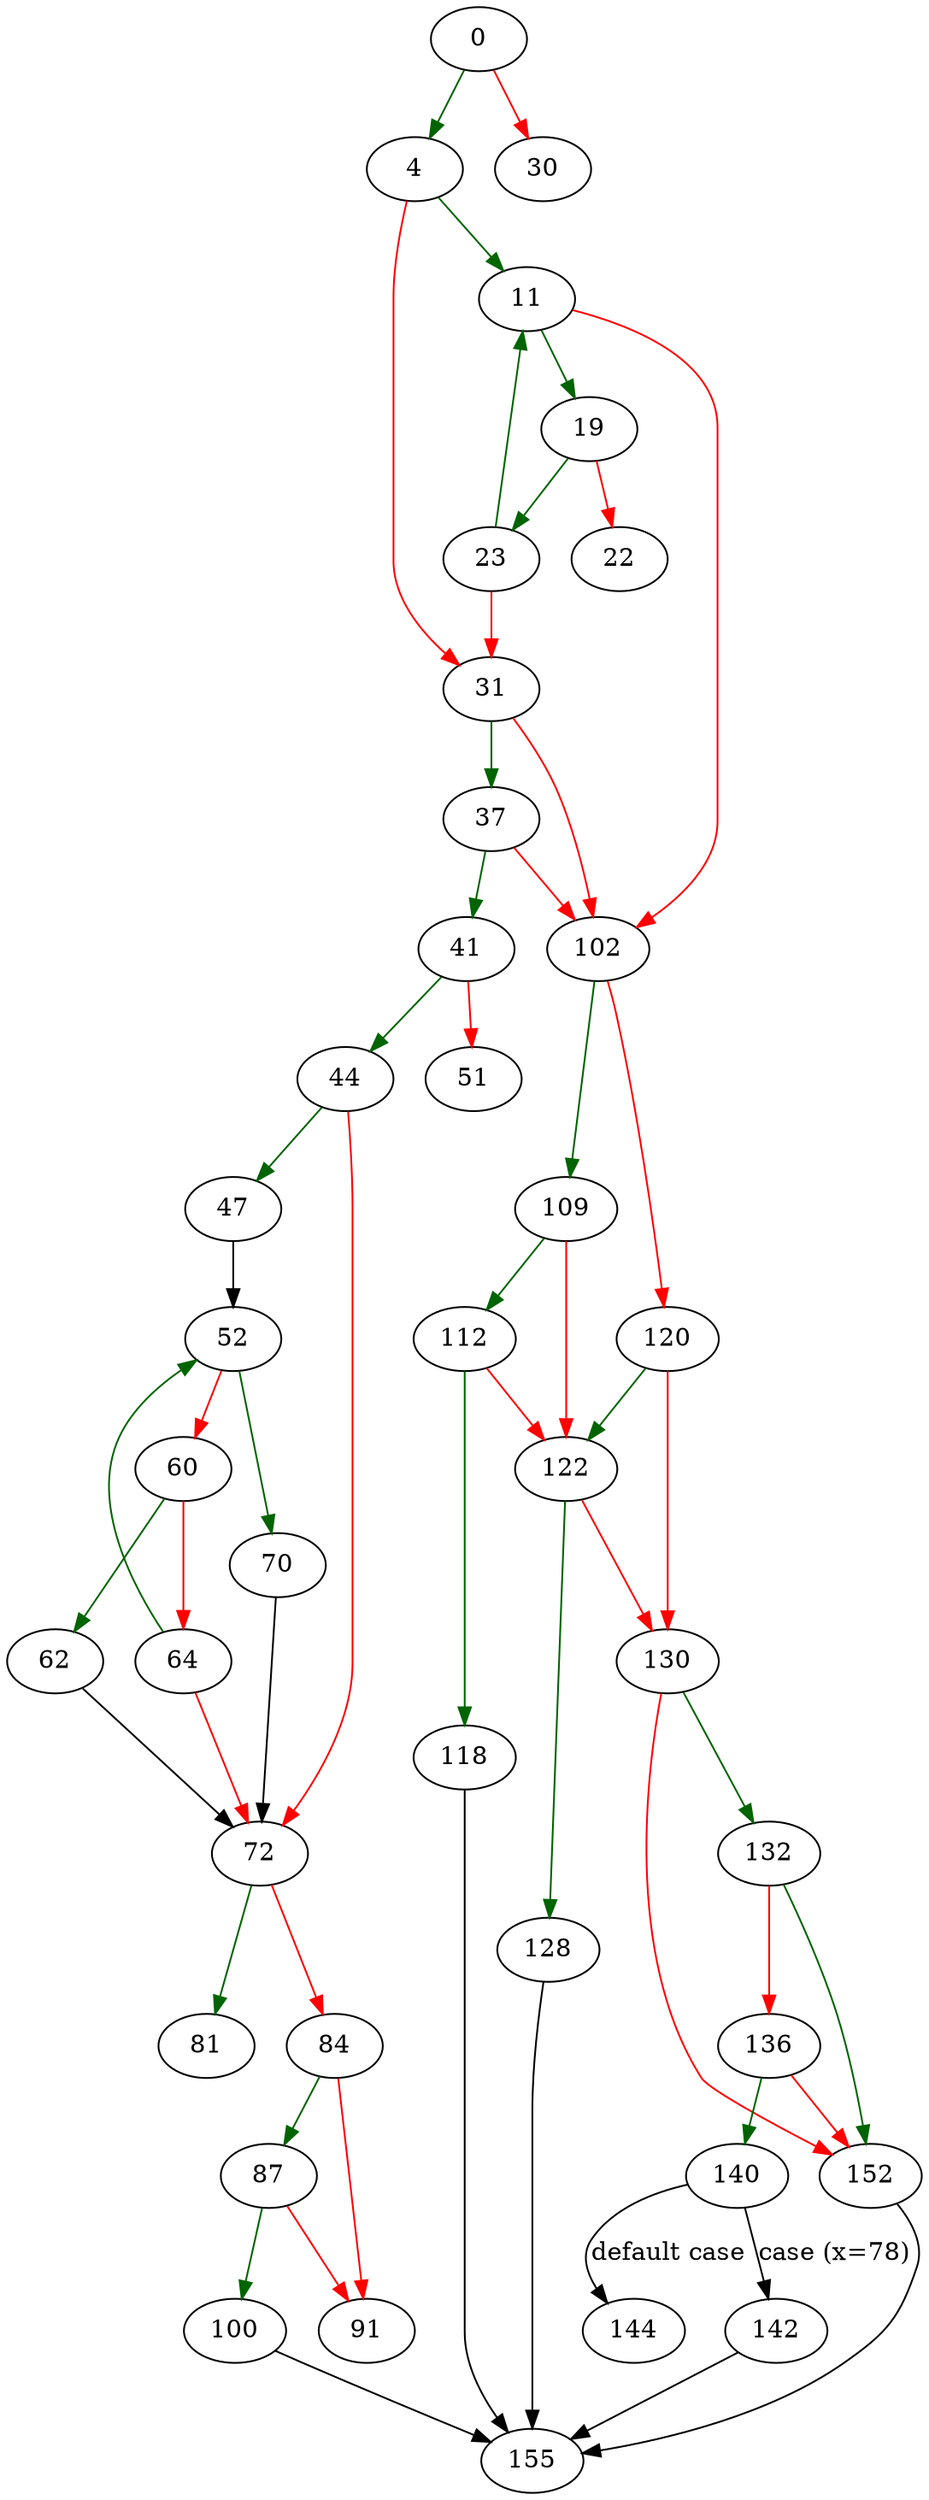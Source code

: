 strict digraph "term" {
	// Node definitions.
	0 [entry=true];
	4;
	30;
	11;
	31;
	19;
	102;
	23;
	22;
	37;
	41;
	44;
	51;
	47;
	72;
	52;
	70;
	60;
	62;
	64;
	81;
	84;
	87;
	91;
	100;
	155;
	109;
	120;
	112;
	122;
	118;
	130;
	128;
	132;
	152;
	136;
	140;
	142;
	144;

	// Edge definitions.
	0 -> 4 [
		color=darkgreen
		cond=true
	];
	0 -> 30 [
		color=red
		cond=false
	];
	4 -> 11 [
		color=darkgreen
		cond=true
	];
	4 -> 31 [
		color=red
		cond=false
	];
	11 -> 19 [
		color=darkgreen
		cond=true
	];
	11 -> 102 [
		color=red
		cond=false
	];
	31 -> 102 [
		color=red
		cond=false
	];
	31 -> 37 [
		color=darkgreen
		cond=true
	];
	19 -> 23 [
		color=darkgreen
		cond=true
	];
	19 -> 22 [
		color=red
		cond=false
	];
	102 -> 109 [
		color=darkgreen
		cond=true
	];
	102 -> 120 [
		color=red
		cond=false
	];
	23 -> 11 [
		color=darkgreen
		cond=true
	];
	23 -> 31 [
		color=red
		cond=false
	];
	37 -> 102 [
		color=red
		cond=false
	];
	37 -> 41 [
		color=darkgreen
		cond=true
	];
	41 -> 44 [
		color=darkgreen
		cond=true
	];
	41 -> 51 [
		color=red
		cond=false
	];
	44 -> 47 [
		color=darkgreen
		cond=true
	];
	44 -> 72 [
		color=red
		cond=false
	];
	47 -> 52;
	72 -> 81 [
		color=darkgreen
		cond=true
	];
	72 -> 84 [
		color=red
		cond=false
	];
	52 -> 70 [
		color=darkgreen
		cond=true
	];
	52 -> 60 [
		color=red
		cond=false
	];
	70 -> 72;
	60 -> 62 [
		color=darkgreen
		cond=true
	];
	60 -> 64 [
		color=red
		cond=false
	];
	62 -> 72;
	64 -> 72 [
		color=red
		cond=false
	];
	64 -> 52 [
		color=darkgreen
		cond=true
	];
	84 -> 87 [
		color=darkgreen
		cond=true
	];
	84 -> 91 [
		color=red
		cond=false
	];
	87 -> 91 [
		color=red
		cond=false
	];
	87 -> 100 [
		color=darkgreen
		cond=true
	];
	100 -> 155;
	109 -> 112 [
		color=darkgreen
		cond=true
	];
	109 -> 122 [
		color=red
		cond=false
	];
	120 -> 122 [
		color=darkgreen
		cond=true
	];
	120 -> 130 [
		color=red
		cond=false
	];
	112 -> 122 [
		color=red
		cond=false
	];
	112 -> 118 [
		color=darkgreen
		cond=true
	];
	122 -> 130 [
		color=red
		cond=false
	];
	122 -> 128 [
		color=darkgreen
		cond=true
	];
	118 -> 155;
	130 -> 132 [
		color=darkgreen
		cond=true
	];
	130 -> 152 [
		color=red
		cond=false
	];
	128 -> 155;
	132 -> 152 [
		color=darkgreen
		cond=true
	];
	132 -> 136 [
		color=red
		cond=false
	];
	152 -> 155;
	136 -> 152 [
		color=red
		cond=false
	];
	136 -> 140 [
		color=darkgreen
		cond=true
	];
	140 -> 142 [
		cond="case (x=78)"
		label="case (x=78)"
	];
	140 -> 144 [
		cond="default case"
		label="default case"
	];
	142 -> 155;
}